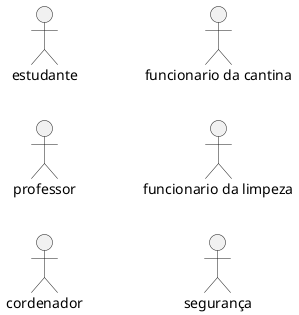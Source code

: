 @startuml
left to right direction
actor estudante as est 
actor professor as prof 
actor cordenador as cord 
actor "funcionario da cantina" as func 
actor "funcionario da limpeza" as funl 
actor segurança as seg 